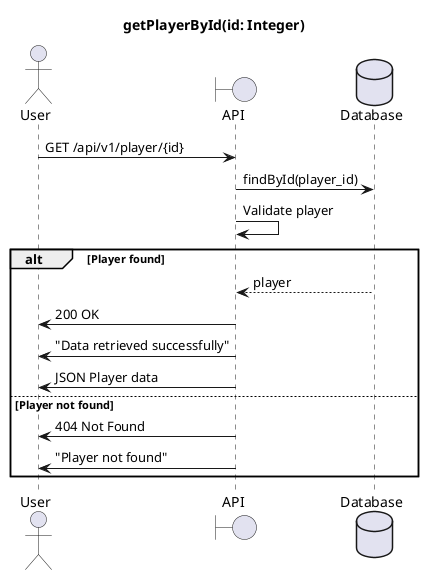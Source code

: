 @startuml
title getPlayerById(id: Integer)

actor User as u
boundary API as a
database Database as d

u->a : GET /api/v1/player/{id}
a->d: findById(player_id)
a->a : Validate player

alt Player found
    d-->a : player
    a->u : 200 OK
    a->u : "Data retrieved successfully"
    a->u : JSON Player data
else Player not found
    a->u : 404 Not Found
    a->u : "Player not found"
end

@enduml
